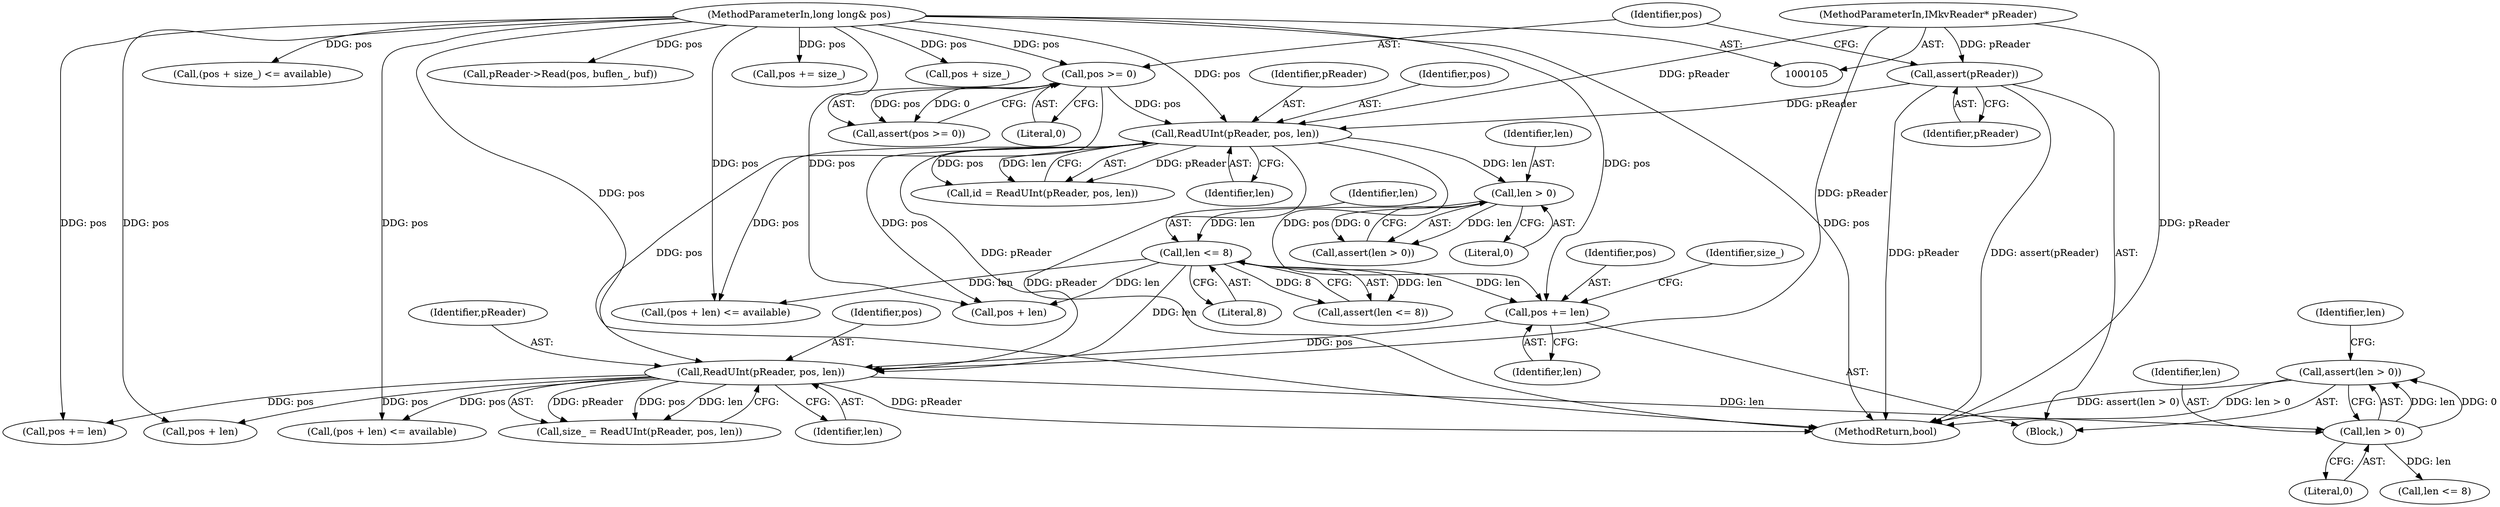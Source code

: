 digraph "1_Android_04839626ed859623901ebd3a5fd483982186b59d_161@API" {
"1000194" [label="(Call,assert(len > 0))"];
"1000195" [label="(Call,len > 0)"];
"1000186" [label="(Call,ReadUInt(pReader, pos, len))"];
"1000150" [label="(Call,ReadUInt(pReader, pos, len))"];
"1000112" [label="(Call,assert(pReader))"];
"1000106" [label="(MethodParameterIn,IMkvReader* pReader)"];
"1000115" [label="(Call,pos >= 0)"];
"1000107" [label="(MethodParameterIn,long long& pos)"];
"1000180" [label="(Call,pos += len)"];
"1000163" [label="(Call,len <= 8)"];
"1000159" [label="(Call,len > 0)"];
"1000165" [label="(Literal,8)"];
"1000106" [label="(MethodParameterIn,IMkvReader* pReader)"];
"1000197" [label="(Literal,0)"];
"1000112" [label="(Call,assert(pReader))"];
"1000164" [label="(Identifier,len)"];
"1000195" [label="(Call,len > 0)"];
"1000113" [label="(Identifier,pReader)"];
"1000116" [label="(Identifier,pos)"];
"1000114" [label="(Call,assert(pos >= 0))"];
"1000200" [label="(Identifier,len)"];
"1000180" [label="(Call,pos += len)"];
"1000194" [label="(Call,assert(len > 0))"];
"1000152" [label="(Identifier,pos)"];
"1000148" [label="(Call,id = ReadUInt(pReader, pos, len))"];
"1000111" [label="(Block,)"];
"1000160" [label="(Identifier,len)"];
"1000187" [label="(Identifier,pReader)"];
"1000213" [label="(Call,pos + size_)"];
"1000107" [label="(MethodParameterIn,long long& pos)"];
"1000158" [label="(Call,assert(len > 0))"];
"1000208" [label="(Call,pos += len)"];
"1000203" [label="(Call,(pos + len) <= available)"];
"1000186" [label="(Call,ReadUInt(pReader, pos, len))"];
"1000151" [label="(Identifier,pReader)"];
"1000181" [label="(Identifier,pos)"];
"1000244" [label="(MethodReturn,bool)"];
"1000150" [label="(Call,ReadUInt(pReader, pos, len))"];
"1000199" [label="(Call,len <= 8)"];
"1000115" [label="(Call,pos >= 0)"];
"1000212" [label="(Call,(pos + size_) <= available)"];
"1000167" [label="(Call,(pos + len) <= available)"];
"1000162" [label="(Call,assert(len <= 8))"];
"1000153" [label="(Identifier,len)"];
"1000185" [label="(Identifier,size_)"];
"1000188" [label="(Identifier,pos)"];
"1000204" [label="(Call,pos + len)"];
"1000161" [label="(Literal,0)"];
"1000228" [label="(Call,pReader->Read(pos, buflen_, buf))"];
"1000239" [label="(Call,pos += size_)"];
"1000196" [label="(Identifier,len)"];
"1000184" [label="(Call,size_ = ReadUInt(pReader, pos, len))"];
"1000189" [label="(Identifier,len)"];
"1000159" [label="(Call,len > 0)"];
"1000168" [label="(Call,pos + len)"];
"1000117" [label="(Literal,0)"];
"1000182" [label="(Identifier,len)"];
"1000163" [label="(Call,len <= 8)"];
"1000194" -> "1000111"  [label="AST: "];
"1000194" -> "1000195"  [label="CFG: "];
"1000195" -> "1000194"  [label="AST: "];
"1000200" -> "1000194"  [label="CFG: "];
"1000194" -> "1000244"  [label="DDG: assert(len > 0)"];
"1000194" -> "1000244"  [label="DDG: len > 0"];
"1000195" -> "1000194"  [label="DDG: len"];
"1000195" -> "1000194"  [label="DDG: 0"];
"1000195" -> "1000197"  [label="CFG: "];
"1000196" -> "1000195"  [label="AST: "];
"1000197" -> "1000195"  [label="AST: "];
"1000186" -> "1000195"  [label="DDG: len"];
"1000195" -> "1000199"  [label="DDG: len"];
"1000186" -> "1000184"  [label="AST: "];
"1000186" -> "1000189"  [label="CFG: "];
"1000187" -> "1000186"  [label="AST: "];
"1000188" -> "1000186"  [label="AST: "];
"1000189" -> "1000186"  [label="AST: "];
"1000184" -> "1000186"  [label="CFG: "];
"1000186" -> "1000244"  [label="DDG: pReader"];
"1000186" -> "1000184"  [label="DDG: pReader"];
"1000186" -> "1000184"  [label="DDG: pos"];
"1000186" -> "1000184"  [label="DDG: len"];
"1000150" -> "1000186"  [label="DDG: pReader"];
"1000106" -> "1000186"  [label="DDG: pReader"];
"1000180" -> "1000186"  [label="DDG: pos"];
"1000107" -> "1000186"  [label="DDG: pos"];
"1000163" -> "1000186"  [label="DDG: len"];
"1000186" -> "1000203"  [label="DDG: pos"];
"1000186" -> "1000204"  [label="DDG: pos"];
"1000186" -> "1000208"  [label="DDG: pos"];
"1000150" -> "1000148"  [label="AST: "];
"1000150" -> "1000153"  [label="CFG: "];
"1000151" -> "1000150"  [label="AST: "];
"1000152" -> "1000150"  [label="AST: "];
"1000153" -> "1000150"  [label="AST: "];
"1000148" -> "1000150"  [label="CFG: "];
"1000150" -> "1000244"  [label="DDG: pReader"];
"1000150" -> "1000148"  [label="DDG: pReader"];
"1000150" -> "1000148"  [label="DDG: pos"];
"1000150" -> "1000148"  [label="DDG: len"];
"1000112" -> "1000150"  [label="DDG: pReader"];
"1000106" -> "1000150"  [label="DDG: pReader"];
"1000115" -> "1000150"  [label="DDG: pos"];
"1000107" -> "1000150"  [label="DDG: pos"];
"1000150" -> "1000159"  [label="DDG: len"];
"1000150" -> "1000167"  [label="DDG: pos"];
"1000150" -> "1000168"  [label="DDG: pos"];
"1000150" -> "1000180"  [label="DDG: pos"];
"1000112" -> "1000111"  [label="AST: "];
"1000112" -> "1000113"  [label="CFG: "];
"1000113" -> "1000112"  [label="AST: "];
"1000116" -> "1000112"  [label="CFG: "];
"1000112" -> "1000244"  [label="DDG: assert(pReader)"];
"1000112" -> "1000244"  [label="DDG: pReader"];
"1000106" -> "1000112"  [label="DDG: pReader"];
"1000106" -> "1000105"  [label="AST: "];
"1000106" -> "1000244"  [label="DDG: pReader"];
"1000115" -> "1000114"  [label="AST: "];
"1000115" -> "1000117"  [label="CFG: "];
"1000116" -> "1000115"  [label="AST: "];
"1000117" -> "1000115"  [label="AST: "];
"1000114" -> "1000115"  [label="CFG: "];
"1000115" -> "1000244"  [label="DDG: pos"];
"1000115" -> "1000114"  [label="DDG: pos"];
"1000115" -> "1000114"  [label="DDG: 0"];
"1000107" -> "1000115"  [label="DDG: pos"];
"1000107" -> "1000105"  [label="AST: "];
"1000107" -> "1000244"  [label="DDG: pos"];
"1000107" -> "1000167"  [label="DDG: pos"];
"1000107" -> "1000168"  [label="DDG: pos"];
"1000107" -> "1000180"  [label="DDG: pos"];
"1000107" -> "1000203"  [label="DDG: pos"];
"1000107" -> "1000204"  [label="DDG: pos"];
"1000107" -> "1000208"  [label="DDG: pos"];
"1000107" -> "1000212"  [label="DDG: pos"];
"1000107" -> "1000213"  [label="DDG: pos"];
"1000107" -> "1000228"  [label="DDG: pos"];
"1000107" -> "1000239"  [label="DDG: pos"];
"1000180" -> "1000111"  [label="AST: "];
"1000180" -> "1000182"  [label="CFG: "];
"1000181" -> "1000180"  [label="AST: "];
"1000182" -> "1000180"  [label="AST: "];
"1000185" -> "1000180"  [label="CFG: "];
"1000163" -> "1000180"  [label="DDG: len"];
"1000163" -> "1000162"  [label="AST: "];
"1000163" -> "1000165"  [label="CFG: "];
"1000164" -> "1000163"  [label="AST: "];
"1000165" -> "1000163"  [label="AST: "];
"1000162" -> "1000163"  [label="CFG: "];
"1000163" -> "1000162"  [label="DDG: len"];
"1000163" -> "1000162"  [label="DDG: 8"];
"1000159" -> "1000163"  [label="DDG: len"];
"1000163" -> "1000167"  [label="DDG: len"];
"1000163" -> "1000168"  [label="DDG: len"];
"1000159" -> "1000158"  [label="AST: "];
"1000159" -> "1000161"  [label="CFG: "];
"1000160" -> "1000159"  [label="AST: "];
"1000161" -> "1000159"  [label="AST: "];
"1000158" -> "1000159"  [label="CFG: "];
"1000159" -> "1000158"  [label="DDG: len"];
"1000159" -> "1000158"  [label="DDG: 0"];
}
